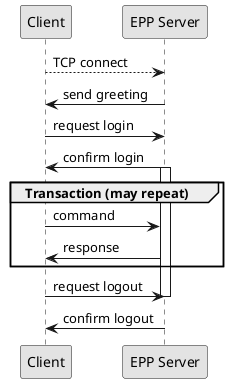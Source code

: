 @startuml
skinparam monochrome true
participant "Client" as C
participant "EPP Server" as S

C --> S : TCP connect
C <- S : send greeting

C -> S : request login
C <- S : confirm login
activate S

group Transaction (may repeat)
   C -> S : command
   C <- S : response
end

C -> S : request logout
deactivate S
C <- S : confirm logout
@enduml
' http://www.plantuml.com/plantuml/uml/RP3DQiD038Jl-nH3Jkt1Br1A29ZU3SuBYBNgBlLAhbORwDjdxOJ-GAxVZ6O6dOgJUSrBA9z9LZBAo2eQFqmpmwroQDHJJ2k9uz0lYSKFe8B-l_8s31ZPBcoxEeRGe-kE6F62SpyWgWX7R_Irss5XcJ0RioUPT_VDRFnLkJWMdPFysjlzUx9ynnGzNSXvwvbDwugpaPGDg-0fqtVBMPdyEG3uoOwQCybqO_TWuxAg50vjp-CPMZrC_AVoqQZDT6eHspEl
